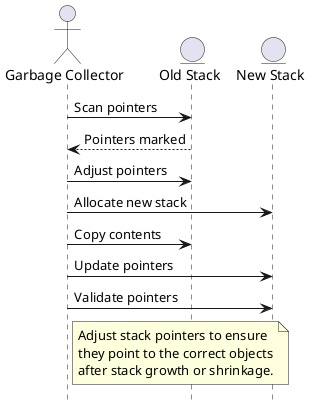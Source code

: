 @startuml
hide footbox
actor "Garbage Collector" as GC
entity "Old Stack" as Old
entity "New Stack" as New

GC -> Old : Scan pointers
Old --> GC : Pointers marked
GC -> Old : Adjust pointers
GC -> New : Allocate new stack
GC -> Old : Copy contents
GC -> New : Update pointers
GC -> New : Validate pointers

note right of GC
Adjust stack pointers to ensure
they point to the correct objects
after stack growth or shrinkage.
end note

@enduml
